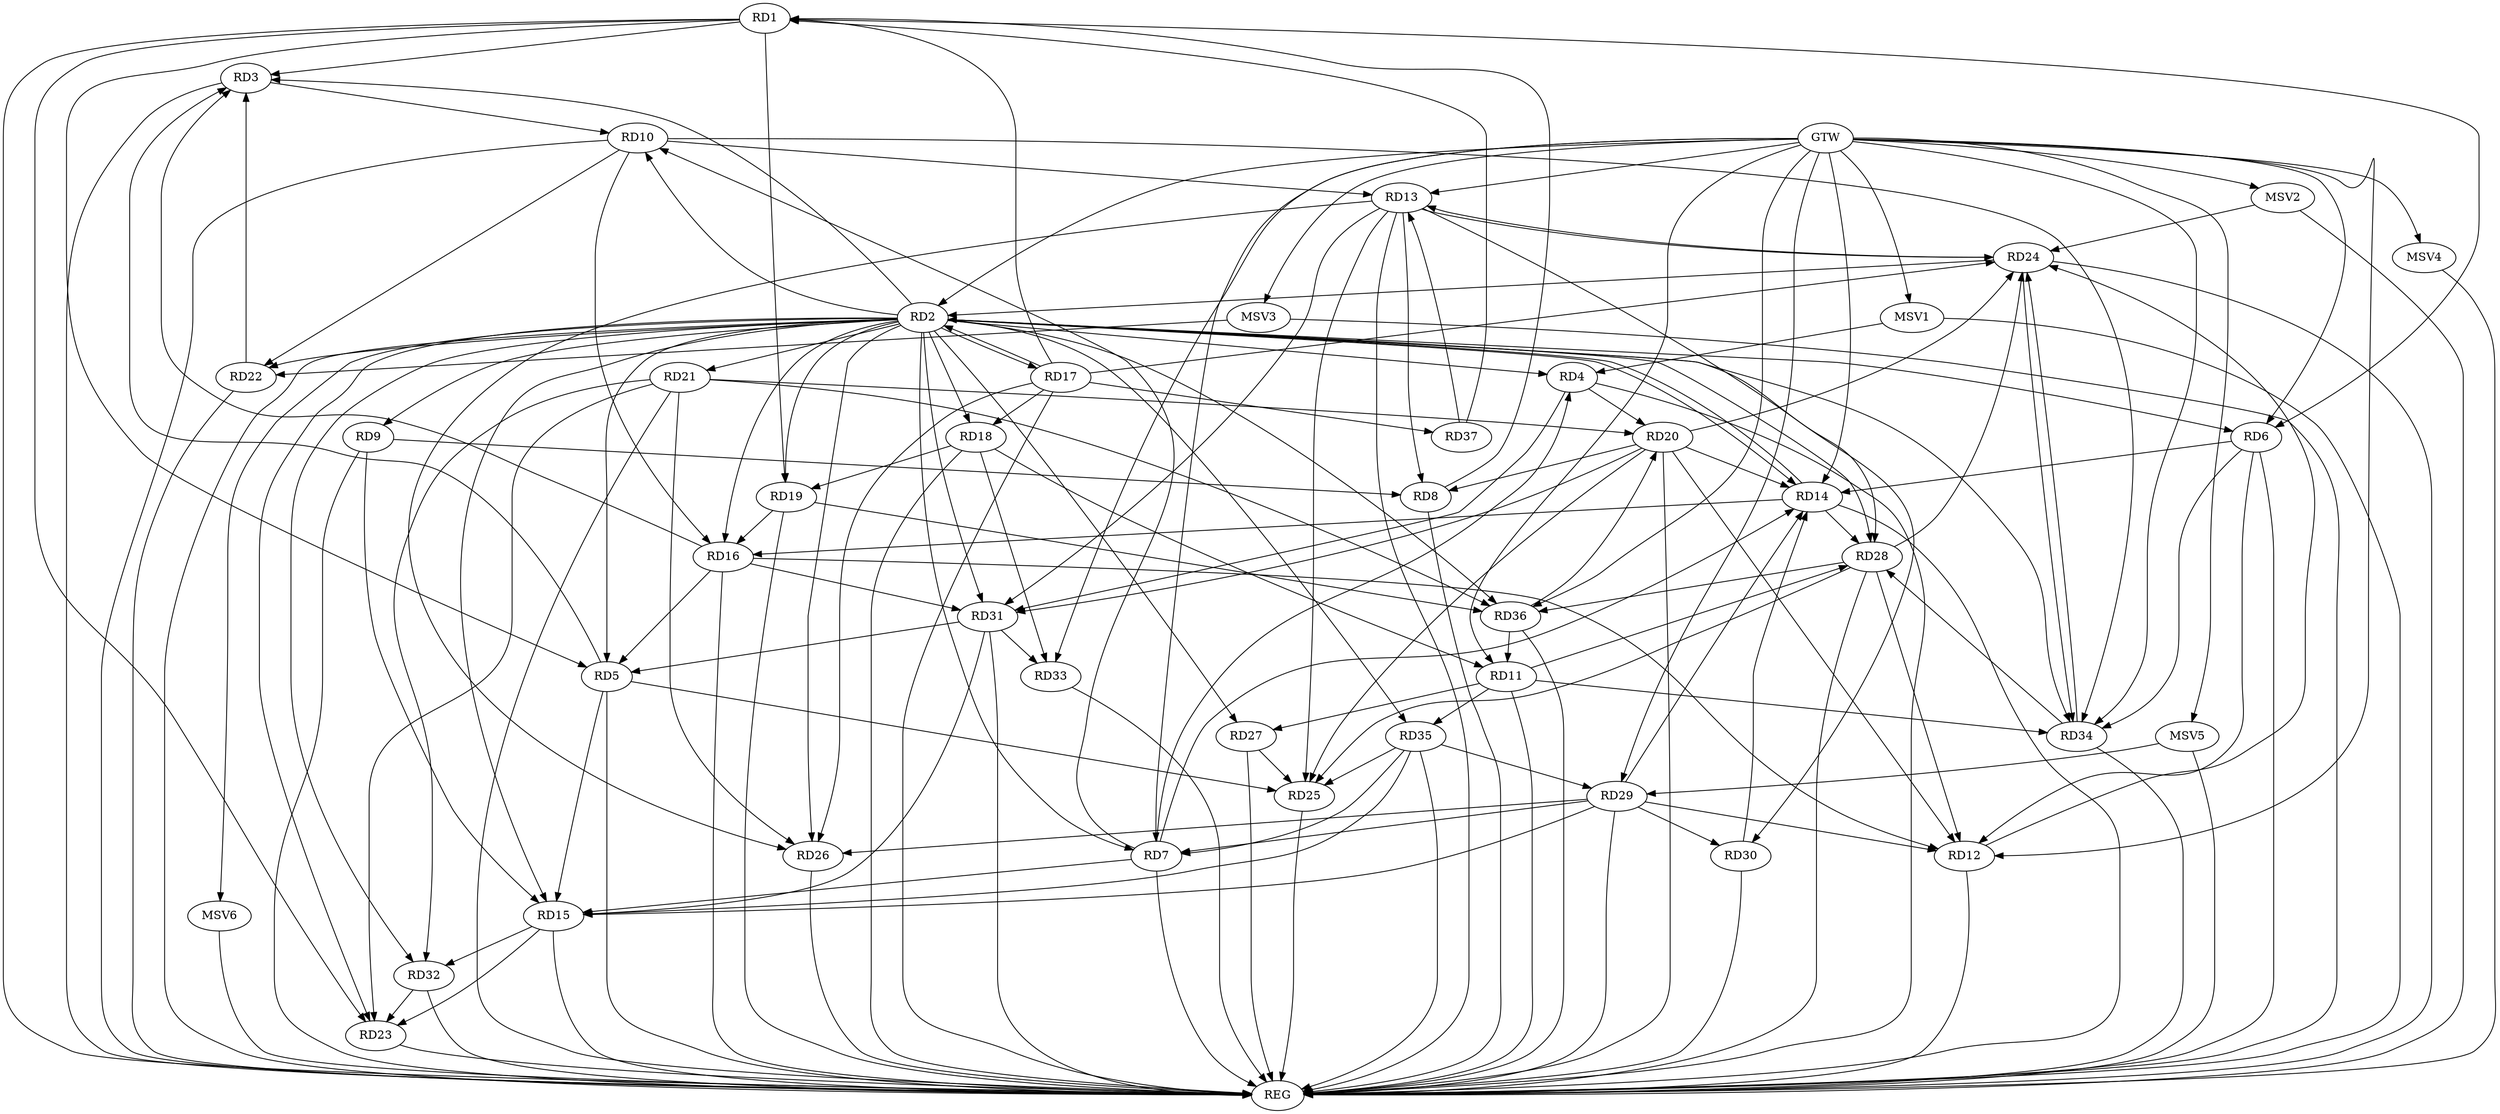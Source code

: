 strict digraph G {
  RD1 [ label="RD1" ];
  RD2 [ label="RD2" ];
  RD3 [ label="RD3" ];
  RD4 [ label="RD4" ];
  RD5 [ label="RD5" ];
  RD6 [ label="RD6" ];
  RD7 [ label="RD7" ];
  RD8 [ label="RD8" ];
  RD9 [ label="RD9" ];
  RD10 [ label="RD10" ];
  RD11 [ label="RD11" ];
  RD12 [ label="RD12" ];
  RD13 [ label="RD13" ];
  RD14 [ label="RD14" ];
  RD15 [ label="RD15" ];
  RD16 [ label="RD16" ];
  RD17 [ label="RD17" ];
  RD18 [ label="RD18" ];
  RD19 [ label="RD19" ];
  RD20 [ label="RD20" ];
  RD21 [ label="RD21" ];
  RD22 [ label="RD22" ];
  RD23 [ label="RD23" ];
  RD24 [ label="RD24" ];
  RD25 [ label="RD25" ];
  RD26 [ label="RD26" ];
  RD27 [ label="RD27" ];
  RD28 [ label="RD28" ];
  RD29 [ label="RD29" ];
  RD30 [ label="RD30" ];
  RD31 [ label="RD31" ];
  RD32 [ label="RD32" ];
  RD33 [ label="RD33" ];
  RD34 [ label="RD34" ];
  RD35 [ label="RD35" ];
  RD36 [ label="RD36" ];
  RD37 [ label="RD37" ];
  GTW [ label="GTW" ];
  REG [ label="REG" ];
  MSV1 [ label="MSV1" ];
  MSV2 [ label="MSV2" ];
  MSV3 [ label="MSV3" ];
  MSV4 [ label="MSV4" ];
  MSV5 [ label="MSV5" ];
  MSV6 [ label="MSV6" ];
  RD1 -> RD3;
  RD1 -> RD5;
  RD1 -> RD6;
  RD8 -> RD1;
  RD17 -> RD1;
  RD1 -> RD19;
  RD1 -> RD23;
  RD37 -> RD1;
  RD2 -> RD3;
  RD2 -> RD7;
  RD2 -> RD14;
  RD14 -> RD2;
  RD2 -> RD15;
  RD17 -> RD2;
  RD2 -> RD18;
  RD24 -> RD2;
  RD2 -> RD31;
  RD2 -> RD36;
  RD5 -> RD3;
  RD3 -> RD10;
  RD16 -> RD3;
  RD22 -> RD3;
  RD7 -> RD4;
  RD4 -> RD20;
  RD4 -> RD31;
  RD5 -> RD15;
  RD16 -> RD5;
  RD5 -> RD25;
  RD31 -> RD5;
  RD6 -> RD12;
  RD6 -> RD14;
  RD6 -> RD34;
  RD7 -> RD10;
  RD7 -> RD14;
  RD7 -> RD15;
  RD29 -> RD7;
  RD35 -> RD7;
  RD9 -> RD8;
  RD13 -> RD8;
  RD20 -> RD8;
  RD9 -> RD15;
  RD10 -> RD13;
  RD10 -> RD16;
  RD10 -> RD22;
  RD10 -> RD34;
  RD18 -> RD11;
  RD11 -> RD27;
  RD11 -> RD28;
  RD11 -> RD34;
  RD11 -> RD35;
  RD36 -> RD11;
  RD16 -> RD12;
  RD20 -> RD12;
  RD12 -> RD24;
  RD28 -> RD12;
  RD29 -> RD12;
  RD13 -> RD24;
  RD24 -> RD13;
  RD13 -> RD25;
  RD13 -> RD26;
  RD13 -> RD28;
  RD13 -> RD31;
  RD37 -> RD13;
  RD14 -> RD16;
  RD20 -> RD14;
  RD14 -> RD28;
  RD29 -> RD14;
  RD30 -> RD14;
  RD15 -> RD23;
  RD29 -> RD15;
  RD31 -> RD15;
  RD15 -> RD32;
  RD35 -> RD15;
  RD19 -> RD16;
  RD16 -> RD31;
  RD17 -> RD18;
  RD17 -> RD24;
  RD17 -> RD26;
  RD17 -> RD37;
  RD18 -> RD19;
  RD18 -> RD33;
  RD19 -> RD36;
  RD21 -> RD20;
  RD20 -> RD24;
  RD20 -> RD25;
  RD20 -> RD31;
  RD36 -> RD20;
  RD21 -> RD23;
  RD21 -> RD26;
  RD21 -> RD32;
  RD21 -> RD36;
  RD32 -> RD23;
  RD28 -> RD24;
  RD24 -> RD34;
  RD34 -> RD24;
  RD27 -> RD25;
  RD28 -> RD25;
  RD35 -> RD25;
  RD29 -> RD26;
  RD34 -> RD28;
  RD28 -> RD36;
  RD29 -> RD30;
  RD35 -> RD29;
  RD31 -> RD33;
  GTW -> RD13;
  GTW -> RD12;
  GTW -> RD6;
  GTW -> RD34;
  GTW -> RD14;
  GTW -> RD7;
  GTW -> RD36;
  GTW -> RD11;
  GTW -> RD33;
  GTW -> RD29;
  GTW -> RD2;
  RD1 -> REG;
  RD2 -> REG;
  RD3 -> REG;
  RD4 -> REG;
  RD5 -> REG;
  RD6 -> REG;
  RD7 -> REG;
  RD8 -> REG;
  RD9 -> REG;
  RD10 -> REG;
  RD11 -> REG;
  RD12 -> REG;
  RD13 -> REG;
  RD14 -> REG;
  RD15 -> REG;
  RD16 -> REG;
  RD17 -> REG;
  RD18 -> REG;
  RD19 -> REG;
  RD20 -> REG;
  RD21 -> REG;
  RD22 -> REG;
  RD23 -> REG;
  RD24 -> REG;
  RD25 -> REG;
  RD26 -> REG;
  RD27 -> REG;
  RD28 -> REG;
  RD29 -> REG;
  RD30 -> REG;
  RD31 -> REG;
  RD32 -> REG;
  RD33 -> REG;
  RD34 -> REG;
  RD35 -> REG;
  RD36 -> REG;
  RD2 -> RD26;
  RD2 -> RD5;
  RD2 -> RD6;
  RD2 -> RD17;
  RD2 -> RD34;
  RD2 -> RD10;
  RD2 -> RD4;
  RD2 -> RD21;
  RD2 -> RD22;
  RD2 -> RD9;
  RD2 -> RD23;
  RD2 -> RD16;
  RD2 -> RD19;
  RD2 -> RD32;
  RD2 -> RD27;
  RD2 -> RD30;
  RD2 -> RD35;
  RD2 -> RD28;
  MSV1 -> RD4;
  GTW -> MSV1;
  MSV1 -> REG;
  MSV2 -> RD24;
  GTW -> MSV2;
  MSV2 -> REG;
  MSV3 -> RD22;
  GTW -> MSV3;
  MSV3 -> REG;
  GTW -> MSV4;
  MSV4 -> REG;
  MSV5 -> RD29;
  GTW -> MSV5;
  MSV5 -> REG;
  RD2 -> MSV6;
  MSV6 -> REG;
}
